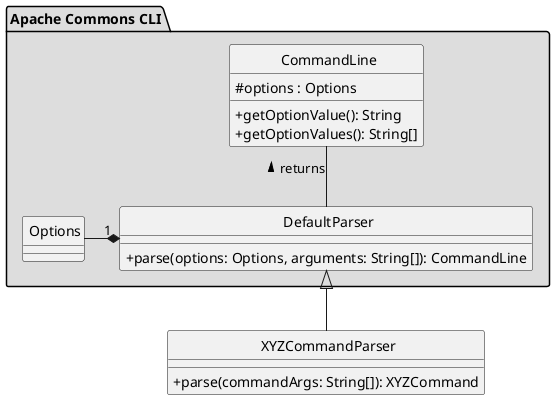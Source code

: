 @startuml

skinparam linetype ortho
skinparam classAttributeIconSize 0
skinparam CircledCharacterFontSize 0
skinparam CircledCharacterRadius 0

class XYZCommandParser {
    + parse(commandArgs: String[]): XYZCommand
}

package "Apache Commons CLI" #DDDDDD {
        class DefaultParser {
            + parse(options: Options, arguments: String[]): CommandLine
        }

        class Options

        class CommandLine {
            # options : Options
            + getOptionValue(): String
            + getOptionValues(): String[]
        }
}

DefaultParser -up- CommandLine : > returns
XYZCommandParser -up-|> DefaultParser
DefaultParser "1" *-left- Options

@enduml
